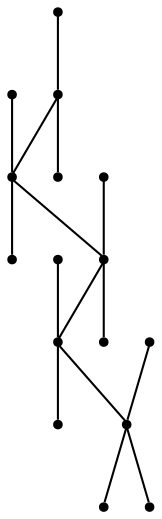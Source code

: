 graph {
  node [shape=point,comment="{\"directed\":false,\"doi\":\"10.1007/978-3-642-18469-7_29\",\"figure\":\"5 (3)\"}"]

  v0 [pos="1707.9710116968645,2150.033410810257"]
  v1 [pos="1772.8370121043215,2120.59094683091"]
  v2 [pos="1721.2319248006102,2105.8386836837344"]
  v3 [pos="1700.5898389744862,2194.227883583029"]
  v4 [pos="1758.1374066277056,2172.161678354145"]
  v5 [pos="1693.2087935137065,2253.2371905254804"]
  v6 [pos="1758.1374066277053,2231.1086686278422"]
  v7 [pos="1685.8276207913282,2326.8738729238494"]
  v8 [pos="1750.756233905327,2304.7456053799615"]
  v9 [pos="1677.0078829576782,2105.8386836837344"]
  v10 [pos="1678.4465753305487,2400.5108096759686"]
  v11 [pos="1744.813880817418,2371.0686000503715"]
  v12 [pos="1662.2456647745205,2164.785673957432"]
  v13 [pos="1647.5460592979043,2231.1086686278422"]
  v14 [pos="1634.2225334876168,2295.9317392344083"]
  v15 [pos="1634.222533487617,2349.0025219983627"]

  v0 -- v1 [id="-1",pos="1707.9710116968645,2150.033410810257 1772.8370121043215,2120.59094683091 1772.8370121043215,2120.59094683091 1772.8370121043215,2120.59094683091"]
  v15 -- v10 [id="-2",pos="1634.222533487617,2349.0025219983627 1678.4465753305487,2400.5108096759686 1678.4465753305487,2400.5108096759686 1678.4465753305487,2400.5108096759686"]
  v14 -- v7 [id="-3",pos="1634.2225334876168,2295.9317392344083 1685.8276207913282,2326.8738729238494 1685.8276207913282,2326.8738729238494 1685.8276207913282,2326.8738729238494"]
  v13 -- v5 [id="-4",pos="1647.5460592979043,2231.1086686278422 1693.2087935137065,2253.2371905254804 1693.2087935137065,2253.2371905254804 1693.2087935137065,2253.2371905254804"]
  v12 -- v3 [id="-5",pos="1662.2456647745205,2164.785673957432 1700.5898389744862,2194.227883583029 1700.5898389744862,2194.227883583029 1700.5898389744862,2194.227883583029"]
  v10 -- v7 [id="-6",pos="1678.4465753305487,2400.5108096759686 1685.8276207913282,2326.8738729238494 1685.8276207913282,2326.8738729238494 1685.8276207913282,2326.8738729238494"]
  v7 -- v5 [id="-7",pos="1685.8276207913282,2326.8738729238494 1693.2087935137065,2253.2371905254804 1693.2087935137065,2253.2371905254804 1693.2087935137065,2253.2371905254804"]
  v10 -- v11 [id="-8",pos="1678.4465753305487,2400.5108096759686 1744.813880817418,2371.0686000503715 1744.813880817418,2371.0686000503715 1744.813880817418,2371.0686000503715"]
  v9 -- v0 [id="-9",pos="1677.0078829576782,2105.8386836837344 1707.9710116968645,2150.033410810257 1707.9710116968645,2150.033410810257 1707.9710116968645,2150.033410810257"]
  v7 -- v8 [id="-10",pos="1685.8276207913282,2326.8738729238494 1750.756233905327,2304.7456053799615 1750.756233905327,2304.7456053799615 1750.756233905327,2304.7456053799615"]
  v5 -- v6 [id="-11",pos="1693.2087935137065,2253.2371905254804 1758.1374066277053,2231.1086686278422 1758.1374066277053,2231.1086686278422 1758.1374066277053,2231.1086686278422"]
  v5 -- v3 [id="-12",pos="1693.2087935137065,2253.2371905254804 1700.5898389744862,2194.227883583029 1700.5898389744862,2194.227883583029 1700.5898389744862,2194.227883583029"]
  v3 -- v0 [id="-13",pos="1700.5898389744862,2194.227883583029 1707.9710116968645,2150.033410810257 1707.9710116968645,2150.033410810257 1707.9710116968645,2150.033410810257"]
  v3 -- v4 [id="-14",pos="1700.5898389744862,2194.227883583029 1758.1374066277056,2172.161678354145 1758.1374066277056,2172.161678354145 1758.1374066277056,2172.161678354145"]
  v0 -- v2 [id="-15",pos="1707.9710116968645,2150.033410810257 1721.2319248006102,2105.8386836837344 1721.2319248006102,2105.8386836837344 1721.2319248006102,2105.8386836837344"]
}